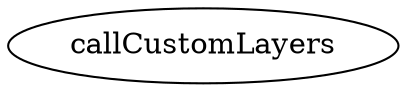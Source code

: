 /* Created by mdot for Matlab */
digraph m2html {

  callCustomLayers [URL="callCustomLayers.html"];
}